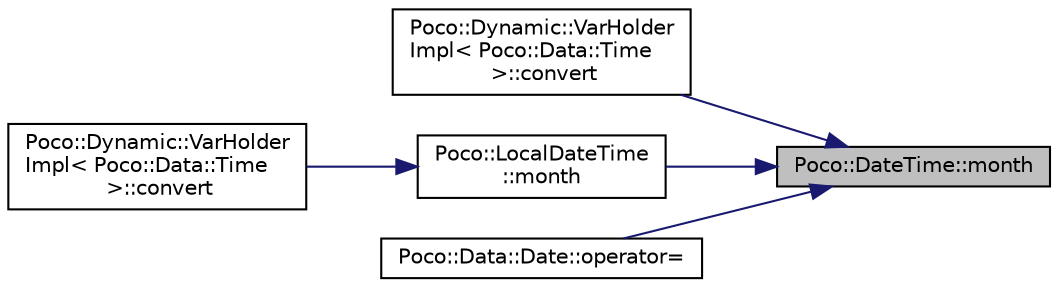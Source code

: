 digraph "Poco::DateTime::month"
{
 // LATEX_PDF_SIZE
  edge [fontname="Helvetica",fontsize="10",labelfontname="Helvetica",labelfontsize="10"];
  node [fontname="Helvetica",fontsize="10",shape=record];
  rankdir="RL";
  Node1 [label="Poco::DateTime::month",height=0.2,width=0.4,color="black", fillcolor="grey75", style="filled", fontcolor="black",tooltip="Returns the year."];
  Node1 -> Node2 [dir="back",color="midnightblue",fontsize="10",style="solid"];
  Node2 [label="Poco::Dynamic::VarHolder\lImpl\< Poco::Data::Time\l \>::convert",height=0.2,width=0.4,color="black", fillcolor="white", style="filled",URL="$classPoco_1_1Dynamic_1_1VarHolderImpl_3_01Poco_1_1Data_1_1Time_01_4.html#a1ed346fb20f66ba1653732f02486f8ed",tooltip=" "];
  Node1 -> Node3 [dir="back",color="midnightblue",fontsize="10",style="solid"];
  Node3 [label="Poco::LocalDateTime\l::month",height=0.2,width=0.4,color="black", fillcolor="white", style="filled",URL="$classPoco_1_1LocalDateTime.html#ad40ae00cee05778847b85a4d4556848e",tooltip="Returns the year."];
  Node3 -> Node4 [dir="back",color="midnightblue",fontsize="10",style="solid"];
  Node4 [label="Poco::Dynamic::VarHolder\lImpl\< Poco::Data::Time\l \>::convert",height=0.2,width=0.4,color="black", fillcolor="white", style="filled",URL="$classPoco_1_1Dynamic_1_1VarHolderImpl_3_01Poco_1_1Data_1_1Time_01_4.html#adfefc833eb7e8bf78a1b3c264e4d9e1e",tooltip=" "];
  Node1 -> Node5 [dir="back",color="midnightblue",fontsize="10",style="solid"];
  Node5 [label="Poco::Data::Date::operator=",height=0.2,width=0.4,color="black", fillcolor="white", style="filled",URL="$classPoco_1_1Data_1_1Date.html#a14293ac461a027cba9c3e0536b98fef7",tooltip="Assignment operator for Date."];
}
